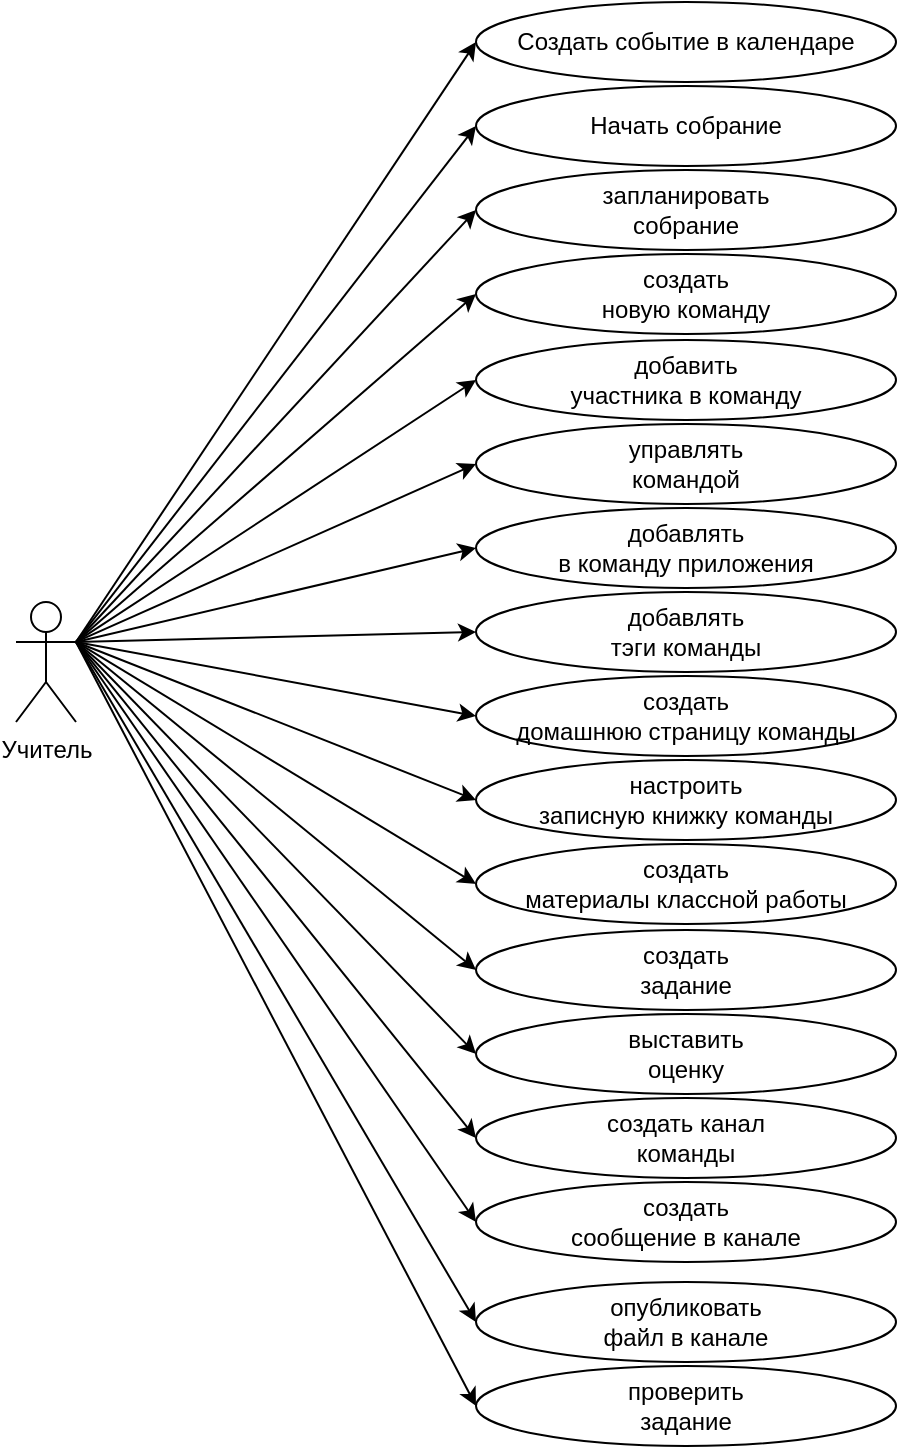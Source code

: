 <mxfile version="22.0.8" type="device">
  <diagram name="Страница — 1" id="EuR76CcltvGjvjjzyrmX">
    <mxGraphModel dx="1032" dy="650" grid="1" gridSize="10" guides="1" tooltips="1" connect="1" arrows="1" fold="1" page="1" pageScale="1" pageWidth="827" pageHeight="1169" math="0" shadow="0">
      <root>
        <mxCell id="0" />
        <mxCell id="1" parent="0" />
        <mxCell id="mvHdvk0jkiC2ZCNDFMR6-4" value="Учитель" style="shape=umlActor;verticalLabelPosition=bottom;verticalAlign=top;html=1;outlineConnect=0;" vertex="1" parent="1">
          <mxGeometry x="10" y="630" width="30" height="60" as="geometry" />
        </mxCell>
        <mxCell id="mvHdvk0jkiC2ZCNDFMR6-5" value="" style="endArrow=classic;html=1;rounded=0;entryX=0;entryY=0.5;entryDx=0;entryDy=0;exitX=1;exitY=0.333;exitDx=0;exitDy=0;exitPerimeter=0;" edge="1" parent="1" source="mvHdvk0jkiC2ZCNDFMR6-4" target="mvHdvk0jkiC2ZCNDFMR6-6">
          <mxGeometry width="50" height="50" relative="1" as="geometry">
            <mxPoint x="70" y="450" as="sourcePoint" />
            <mxPoint x="290" y="390" as="targetPoint" />
          </mxGeometry>
        </mxCell>
        <mxCell id="mvHdvk0jkiC2ZCNDFMR6-6" value="Создать событие в календаре" style="ellipse;whiteSpace=wrap;html=1;" vertex="1" parent="1">
          <mxGeometry x="240" y="330" width="210" height="40" as="geometry" />
        </mxCell>
        <mxCell id="mvHdvk0jkiC2ZCNDFMR6-7" value="Начать собрание" style="ellipse;whiteSpace=wrap;html=1;" vertex="1" parent="1">
          <mxGeometry x="240" y="372" width="210" height="40" as="geometry" />
        </mxCell>
        <mxCell id="mvHdvk0jkiC2ZCNDFMR6-8" value="запланировать&lt;br/&gt;собрание" style="ellipse;whiteSpace=wrap;html=1;" vertex="1" parent="1">
          <mxGeometry x="240" y="414" width="210" height="40" as="geometry" />
        </mxCell>
        <mxCell id="mvHdvk0jkiC2ZCNDFMR6-9" value="создать&lt;br/&gt;новую команду" style="ellipse;whiteSpace=wrap;html=1;" vertex="1" parent="1">
          <mxGeometry x="240" y="456" width="210" height="40" as="geometry" />
        </mxCell>
        <mxCell id="mvHdvk0jkiC2ZCNDFMR6-10" value="добавить&lt;br/&gt;участника в команду" style="ellipse;whiteSpace=wrap;html=1;" vertex="1" parent="1">
          <mxGeometry x="240" y="499" width="210" height="40" as="geometry" />
        </mxCell>
        <mxCell id="mvHdvk0jkiC2ZCNDFMR6-11" value="управлять&lt;br/&gt;командой" style="ellipse;whiteSpace=wrap;html=1;" vertex="1" parent="1">
          <mxGeometry x="240" y="541" width="210" height="40" as="geometry" />
        </mxCell>
        <mxCell id="mvHdvk0jkiC2ZCNDFMR6-12" value="добавлять&lt;br/&gt;в команду приложения" style="ellipse;whiteSpace=wrap;html=1;" vertex="1" parent="1">
          <mxGeometry x="240" y="583" width="210" height="40" as="geometry" />
        </mxCell>
        <mxCell id="mvHdvk0jkiC2ZCNDFMR6-13" value="добавлять&lt;br/&gt;тэги команды" style="ellipse;whiteSpace=wrap;html=1;" vertex="1" parent="1">
          <mxGeometry x="240" y="625" width="210" height="40" as="geometry" />
        </mxCell>
        <mxCell id="mvHdvk0jkiC2ZCNDFMR6-14" value="создать&lt;br/&gt;домашнюю страницу команды" style="ellipse;whiteSpace=wrap;html=1;" vertex="1" parent="1">
          <mxGeometry x="240" y="667" width="210" height="40" as="geometry" />
        </mxCell>
        <mxCell id="mvHdvk0jkiC2ZCNDFMR6-15" value="настроить&lt;br/&gt;записную книжку команды" style="ellipse;whiteSpace=wrap;html=1;" vertex="1" parent="1">
          <mxGeometry x="240" y="709" width="210" height="40" as="geometry" />
        </mxCell>
        <mxCell id="mvHdvk0jkiC2ZCNDFMR6-16" value="создать&lt;br/&gt;материалы классной работы" style="ellipse;whiteSpace=wrap;html=1;" vertex="1" parent="1">
          <mxGeometry x="240" y="751" width="210" height="40" as="geometry" />
        </mxCell>
        <mxCell id="mvHdvk0jkiC2ZCNDFMR6-17" value="создать&lt;br/&gt;задание" style="ellipse;whiteSpace=wrap;html=1;" vertex="1" parent="1">
          <mxGeometry x="240" y="794" width="210" height="40" as="geometry" />
        </mxCell>
        <mxCell id="mvHdvk0jkiC2ZCNDFMR6-18" value="выставить&lt;br/&gt;оценку" style="ellipse;whiteSpace=wrap;html=1;" vertex="1" parent="1">
          <mxGeometry x="240" y="836" width="210" height="40" as="geometry" />
        </mxCell>
        <mxCell id="mvHdvk0jkiC2ZCNDFMR6-19" value="создать канал&lt;br/&gt;команды" style="ellipse;whiteSpace=wrap;html=1;" vertex="1" parent="1">
          <mxGeometry x="240" y="878" width="210" height="40" as="geometry" />
        </mxCell>
        <mxCell id="mvHdvk0jkiC2ZCNDFMR6-20" value="создать&lt;br/&gt;сообщение в канале" style="ellipse;whiteSpace=wrap;html=1;" vertex="1" parent="1">
          <mxGeometry x="240" y="920" width="210" height="40" as="geometry" />
        </mxCell>
        <mxCell id="mvHdvk0jkiC2ZCNDFMR6-25" value="" style="endArrow=classic;html=1;rounded=0;entryX=0;entryY=0.5;entryDx=0;entryDy=0;exitX=1;exitY=0.333;exitDx=0;exitDy=0;exitPerimeter=0;" edge="1" parent="1" source="mvHdvk0jkiC2ZCNDFMR6-4" target="mvHdvk0jkiC2ZCNDFMR6-9">
          <mxGeometry width="50" height="50" relative="1" as="geometry">
            <mxPoint x="150" y="633" as="sourcePoint" />
            <mxPoint x="200" y="583" as="targetPoint" />
          </mxGeometry>
        </mxCell>
        <mxCell id="mvHdvk0jkiC2ZCNDFMR6-26" value="" style="endArrow=classic;html=1;rounded=0;entryX=0;entryY=0.5;entryDx=0;entryDy=0;exitX=1;exitY=0.333;exitDx=0;exitDy=0;exitPerimeter=0;" edge="1" parent="1" source="mvHdvk0jkiC2ZCNDFMR6-4" target="mvHdvk0jkiC2ZCNDFMR6-7">
          <mxGeometry width="50" height="50" relative="1" as="geometry">
            <mxPoint x="70" y="450" as="sourcePoint" />
            <mxPoint x="200" y="430" as="targetPoint" />
          </mxGeometry>
        </mxCell>
        <mxCell id="mvHdvk0jkiC2ZCNDFMR6-27" value="" style="endArrow=classic;html=1;rounded=0;entryX=0;entryY=0.5;entryDx=0;entryDy=0;exitX=1;exitY=0.333;exitDx=0;exitDy=0;exitPerimeter=0;" edge="1" parent="1" source="mvHdvk0jkiC2ZCNDFMR6-4" target="mvHdvk0jkiC2ZCNDFMR6-8">
          <mxGeometry width="50" height="50" relative="1" as="geometry">
            <mxPoint x="80" y="450" as="sourcePoint" />
            <mxPoint x="210" y="451" as="targetPoint" />
          </mxGeometry>
        </mxCell>
        <mxCell id="mvHdvk0jkiC2ZCNDFMR6-34" value="" style="endArrow=classic;html=1;rounded=0;entryX=0;entryY=0.5;entryDx=0;entryDy=0;exitX=1;exitY=0.333;exitDx=0;exitDy=0;exitPerimeter=0;" edge="1" parent="1" source="mvHdvk0jkiC2ZCNDFMR6-4" target="mvHdvk0jkiC2ZCNDFMR6-10">
          <mxGeometry width="50" height="50" relative="1" as="geometry">
            <mxPoint x="50" y="615" as="sourcePoint" />
            <mxPoint x="250" y="486" as="targetPoint" />
          </mxGeometry>
        </mxCell>
        <mxCell id="mvHdvk0jkiC2ZCNDFMR6-35" value="" style="endArrow=classic;html=1;rounded=0;entryX=0;entryY=0.5;entryDx=0;entryDy=0;exitX=1;exitY=0.333;exitDx=0;exitDy=0;exitPerimeter=0;" edge="1" parent="1" source="mvHdvk0jkiC2ZCNDFMR6-4" target="mvHdvk0jkiC2ZCNDFMR6-11">
          <mxGeometry width="50" height="50" relative="1" as="geometry">
            <mxPoint x="60" y="625" as="sourcePoint" />
            <mxPoint x="260" y="496" as="targetPoint" />
          </mxGeometry>
        </mxCell>
        <mxCell id="mvHdvk0jkiC2ZCNDFMR6-36" value="" style="endArrow=classic;html=1;rounded=0;entryX=0;entryY=0.5;entryDx=0;entryDy=0;exitX=1;exitY=0.333;exitDx=0;exitDy=0;exitPerimeter=0;" edge="1" parent="1" source="mvHdvk0jkiC2ZCNDFMR6-4" target="mvHdvk0jkiC2ZCNDFMR6-12">
          <mxGeometry width="50" height="50" relative="1" as="geometry">
            <mxPoint x="70" y="635" as="sourcePoint" />
            <mxPoint x="270" y="506" as="targetPoint" />
          </mxGeometry>
        </mxCell>
        <mxCell id="mvHdvk0jkiC2ZCNDFMR6-37" value="" style="endArrow=classic;html=1;rounded=0;entryX=0;entryY=0.5;entryDx=0;entryDy=0;exitX=1;exitY=0.333;exitDx=0;exitDy=0;exitPerimeter=0;" edge="1" parent="1" source="mvHdvk0jkiC2ZCNDFMR6-4" target="mvHdvk0jkiC2ZCNDFMR6-13">
          <mxGeometry width="50" height="50" relative="1" as="geometry">
            <mxPoint x="80" y="645" as="sourcePoint" />
            <mxPoint x="280" y="516" as="targetPoint" />
          </mxGeometry>
        </mxCell>
        <mxCell id="mvHdvk0jkiC2ZCNDFMR6-38" value="" style="endArrow=classic;html=1;rounded=0;entryX=0;entryY=0.5;entryDx=0;entryDy=0;exitX=1;exitY=0.333;exitDx=0;exitDy=0;exitPerimeter=0;" edge="1" parent="1" source="mvHdvk0jkiC2ZCNDFMR6-4" target="mvHdvk0jkiC2ZCNDFMR6-14">
          <mxGeometry width="50" height="50" relative="1" as="geometry">
            <mxPoint x="90" y="655" as="sourcePoint" />
            <mxPoint x="290" y="526" as="targetPoint" />
          </mxGeometry>
        </mxCell>
        <mxCell id="mvHdvk0jkiC2ZCNDFMR6-39" value="" style="endArrow=classic;html=1;rounded=0;entryX=0;entryY=0.5;entryDx=0;entryDy=0;exitX=1;exitY=0.333;exitDx=0;exitDy=0;exitPerimeter=0;" edge="1" parent="1" source="mvHdvk0jkiC2ZCNDFMR6-4" target="mvHdvk0jkiC2ZCNDFMR6-15">
          <mxGeometry width="50" height="50" relative="1" as="geometry">
            <mxPoint x="100" y="665" as="sourcePoint" />
            <mxPoint x="300" y="536" as="targetPoint" />
          </mxGeometry>
        </mxCell>
        <mxCell id="mvHdvk0jkiC2ZCNDFMR6-40" value="" style="endArrow=classic;html=1;rounded=0;entryX=0;entryY=0.5;entryDx=0;entryDy=0;exitX=1;exitY=0.333;exitDx=0;exitDy=0;exitPerimeter=0;" edge="1" parent="1" source="mvHdvk0jkiC2ZCNDFMR6-4" target="mvHdvk0jkiC2ZCNDFMR6-16">
          <mxGeometry width="50" height="50" relative="1" as="geometry">
            <mxPoint x="50" y="610" as="sourcePoint" />
            <mxPoint x="310" y="546" as="targetPoint" />
          </mxGeometry>
        </mxCell>
        <mxCell id="mvHdvk0jkiC2ZCNDFMR6-41" value="" style="endArrow=classic;html=1;rounded=0;entryX=0;entryY=0.5;entryDx=0;entryDy=0;exitX=1;exitY=0.333;exitDx=0;exitDy=0;exitPerimeter=0;" edge="1" parent="1" source="mvHdvk0jkiC2ZCNDFMR6-4" target="mvHdvk0jkiC2ZCNDFMR6-17">
          <mxGeometry width="50" height="50" relative="1" as="geometry">
            <mxPoint x="120" y="685" as="sourcePoint" />
            <mxPoint x="320" y="556" as="targetPoint" />
          </mxGeometry>
        </mxCell>
        <mxCell id="mvHdvk0jkiC2ZCNDFMR6-42" value="" style="endArrow=classic;html=1;rounded=0;entryX=0;entryY=0.5;entryDx=0;entryDy=0;exitX=1;exitY=0.333;exitDx=0;exitDy=0;exitPerimeter=0;" edge="1" parent="1" source="mvHdvk0jkiC2ZCNDFMR6-4" target="mvHdvk0jkiC2ZCNDFMR6-18">
          <mxGeometry width="50" height="50" relative="1" as="geometry">
            <mxPoint x="130" y="695" as="sourcePoint" />
            <mxPoint x="330" y="566" as="targetPoint" />
          </mxGeometry>
        </mxCell>
        <mxCell id="mvHdvk0jkiC2ZCNDFMR6-43" value="" style="endArrow=classic;html=1;rounded=0;entryX=0;entryY=0.5;entryDx=0;entryDy=0;exitX=1;exitY=0.333;exitDx=0;exitDy=0;exitPerimeter=0;" edge="1" parent="1" source="mvHdvk0jkiC2ZCNDFMR6-4" target="mvHdvk0jkiC2ZCNDFMR6-19">
          <mxGeometry width="50" height="50" relative="1" as="geometry">
            <mxPoint x="140" y="705" as="sourcePoint" />
            <mxPoint x="340" y="576" as="targetPoint" />
          </mxGeometry>
        </mxCell>
        <mxCell id="mvHdvk0jkiC2ZCNDFMR6-44" value="" style="endArrow=classic;html=1;rounded=0;entryX=0;entryY=0.5;entryDx=0;entryDy=0;exitX=1;exitY=0.333;exitDx=0;exitDy=0;exitPerimeter=0;" edge="1" parent="1" source="mvHdvk0jkiC2ZCNDFMR6-4" target="mvHdvk0jkiC2ZCNDFMR6-20">
          <mxGeometry width="50" height="50" relative="1" as="geometry">
            <mxPoint x="150" y="715" as="sourcePoint" />
            <mxPoint x="350" y="586" as="targetPoint" />
          </mxGeometry>
        </mxCell>
        <mxCell id="mvHdvk0jkiC2ZCNDFMR6-45" value="опубликовать&lt;br/&gt;файл в канале" style="ellipse;whiteSpace=wrap;html=1;" vertex="1" parent="1">
          <mxGeometry x="240" y="970" width="210" height="40" as="geometry" />
        </mxCell>
        <mxCell id="mvHdvk0jkiC2ZCNDFMR6-46" value="проверить&lt;br/&gt;задание" style="ellipse;whiteSpace=wrap;html=1;" vertex="1" parent="1">
          <mxGeometry x="240" y="1012" width="210" height="40" as="geometry" />
        </mxCell>
        <mxCell id="mvHdvk0jkiC2ZCNDFMR6-47" value="" style="endArrow=classic;html=1;rounded=0;entryX=0;entryY=0.5;entryDx=0;entryDy=0;exitX=1;exitY=0.333;exitDx=0;exitDy=0;exitPerimeter=0;" edge="1" parent="1" source="mvHdvk0jkiC2ZCNDFMR6-4" target="mvHdvk0jkiC2ZCNDFMR6-45">
          <mxGeometry width="50" height="50" relative="1" as="geometry">
            <mxPoint x="50" y="645" as="sourcePoint" />
            <mxPoint x="250" y="908" as="targetPoint" />
          </mxGeometry>
        </mxCell>
        <mxCell id="mvHdvk0jkiC2ZCNDFMR6-48" value="" style="endArrow=classic;html=1;rounded=0;entryX=0;entryY=0.5;entryDx=0;entryDy=0;exitX=1;exitY=0.333;exitDx=0;exitDy=0;exitPerimeter=0;" edge="1" parent="1" source="mvHdvk0jkiC2ZCNDFMR6-4" target="mvHdvk0jkiC2ZCNDFMR6-46">
          <mxGeometry width="50" height="50" relative="1" as="geometry">
            <mxPoint x="60" y="655" as="sourcePoint" />
            <mxPoint x="260" y="918" as="targetPoint" />
          </mxGeometry>
        </mxCell>
      </root>
    </mxGraphModel>
  </diagram>
</mxfile>
